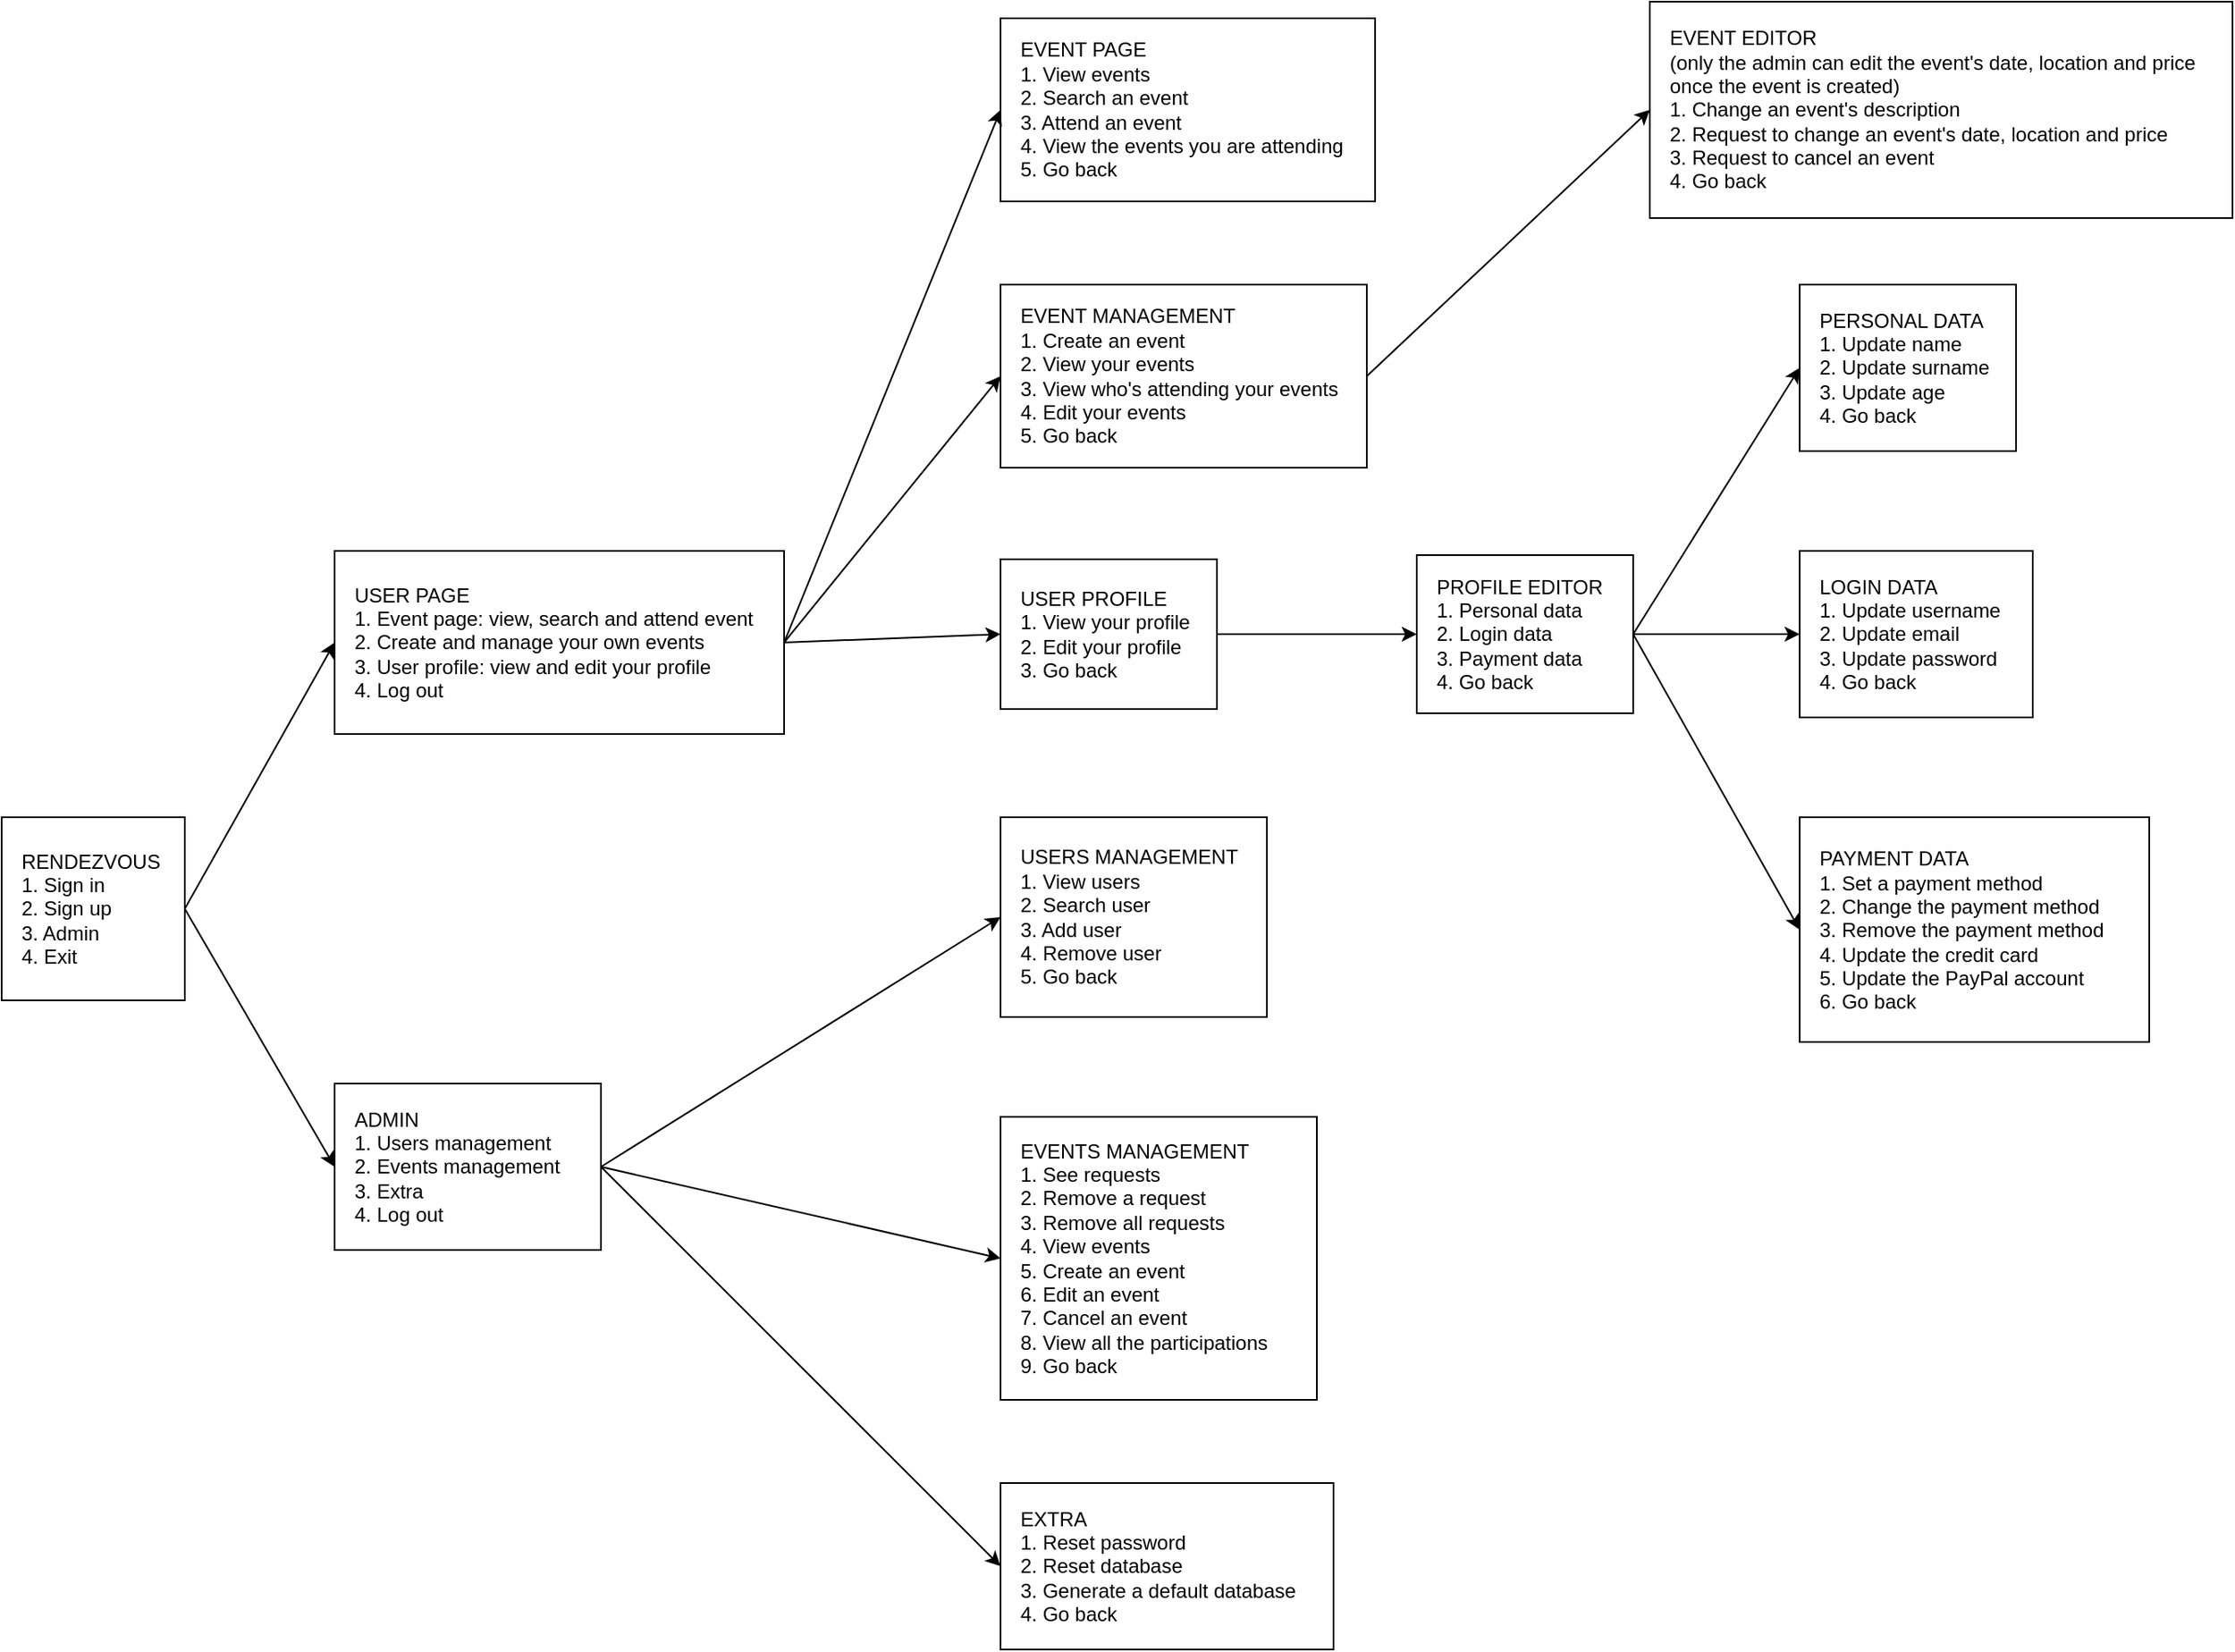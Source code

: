 <mxfile version="24.1.0" type="device" pages="2">
  <diagram name="navigation_diagram" id="g5HNl8i1ePXdnYxn00Gr">
    <mxGraphModel dx="954" dy="1896" grid="1" gridSize="10" guides="1" tooltips="1" connect="1" arrows="1" fold="1" page="1" pageScale="1" pageWidth="827" pageHeight="1169" math="0" shadow="0">
      <root>
        <mxCell id="0" />
        <mxCell id="1" parent="0" />
        <mxCell id="RgY5TkkTzBITuK21L_si-1" value="RENDEZVOUS&lt;div&gt;1. Sign in&lt;/div&gt;&lt;div&gt;2. Sign up&lt;/div&gt;&lt;div&gt;3. Admin&lt;/div&gt;&lt;div&gt;4. Exit&lt;/div&gt;" style="rounded=0;whiteSpace=wrap;html=1;align=left;labelPosition=center;verticalLabelPosition=middle;verticalAlign=middle;textDirection=ltr;horizontal=1;spacingLeft=10;" parent="1" vertex="1">
          <mxGeometry x="40" y="280" width="110" height="110" as="geometry" />
        </mxCell>
        <mxCell id="RgY5TkkTzBITuK21L_si-2" value="USER PAGE&lt;div&gt;1. Event page: view, search and attend event&lt;/div&gt;&lt;div&gt;2. Create and manage your own events&lt;/div&gt;&lt;div&gt;3. User profile: view and edit your profile&lt;/div&gt;&lt;div&gt;4. Log out&lt;/div&gt;" style="rounded=0;whiteSpace=wrap;html=1;align=left;spacingLeft=10;" parent="1" vertex="1">
          <mxGeometry x="240" y="120" width="270" height="110" as="geometry" />
        </mxCell>
        <mxCell id="RgY5TkkTzBITuK21L_si-4" value="USERS MANAGEMENT&lt;div&gt;1. View users&lt;/div&gt;&lt;div&gt;2. Search user&lt;/div&gt;&lt;div&gt;3. Add user&lt;/div&gt;&lt;div&gt;4. Remove user&lt;/div&gt;&lt;div&gt;5. Go back&lt;/div&gt;" style="rounded=0;whiteSpace=wrap;html=1;align=left;spacingLeft=10;" parent="1" vertex="1">
          <mxGeometry x="640" y="280" width="160" height="120" as="geometry" />
        </mxCell>
        <mxCell id="RgY5TkkTzBITuK21L_si-5" value="ADMIN&lt;div&gt;1. Users management&lt;/div&gt;&lt;div&gt;2. Events management&lt;/div&gt;&lt;div&gt;3. Extra&lt;/div&gt;&lt;div&gt;4. Log out&lt;/div&gt;" style="rounded=0;whiteSpace=wrap;html=1;align=left;spacingLeft=10;" parent="1" vertex="1">
          <mxGeometry x="240" y="440" width="160" height="100" as="geometry" />
        </mxCell>
        <mxCell id="RgY5TkkTzBITuK21L_si-6" value="EVENTS MANAGEMENT&lt;div&gt;1. See requests&lt;/div&gt;&lt;div&gt;2. Remove a request&lt;/div&gt;&lt;div&gt;3. Remove all requests&lt;/div&gt;&lt;div&gt;4. View events&lt;/div&gt;&lt;div&gt;5. Create an event&lt;/div&gt;&lt;div&gt;6. Edit an event&lt;/div&gt;&lt;div&gt;7. Cancel an event&lt;/div&gt;&lt;div&gt;8. View all the participations&lt;/div&gt;&lt;div&gt;9. Go back&lt;/div&gt;" style="rounded=0;whiteSpace=wrap;html=1;align=left;spacingLeft=10;" parent="1" vertex="1">
          <mxGeometry x="640" y="460" width="190" height="170" as="geometry" />
        </mxCell>
        <mxCell id="RgY5TkkTzBITuK21L_si-7" value="EXTRA&lt;div&gt;1. Reset password&lt;/div&gt;&lt;div&gt;2. Reset database&lt;/div&gt;&lt;div&gt;3. Generate a default database&lt;/div&gt;&lt;div&gt;4. Go back&lt;/div&gt;" style="rounded=0;whiteSpace=wrap;html=1;align=left;spacingLeft=10;" parent="1" vertex="1">
          <mxGeometry x="640" y="680" width="200" height="100" as="geometry" />
        </mxCell>
        <mxCell id="RgY5TkkTzBITuK21L_si-8" value="EVENT PAGE&lt;div&gt;1. View events&lt;/div&gt;&lt;div&gt;2. Search an event&lt;/div&gt;&lt;div&gt;3. Attend an event&lt;/div&gt;&lt;div&gt;4. View the events you are attending&lt;/div&gt;&lt;div&gt;5. Go back&lt;/div&gt;" style="rounded=0;whiteSpace=wrap;html=1;align=left;spacingLeft=10;" parent="1" vertex="1">
          <mxGeometry x="640" y="-200" width="225" height="110" as="geometry" />
        </mxCell>
        <mxCell id="RgY5TkkTzBITuK21L_si-9" value="EVENT MANAGEMENT&lt;div&gt;1. Create an event&lt;/div&gt;&lt;div&gt;2. View your events&lt;/div&gt;&lt;div&gt;3. View who&#39;s attending your events&lt;/div&gt;&lt;div&gt;4. Edit your events&lt;/div&gt;&lt;div&gt;5. Go back&lt;/div&gt;" style="rounded=0;whiteSpace=wrap;html=1;align=left;spacingLeft=10;" parent="1" vertex="1">
          <mxGeometry x="640" y="-40" width="220" height="110" as="geometry" />
        </mxCell>
        <mxCell id="RgY5TkkTzBITuK21L_si-10" value="USER PROFILE&lt;div&gt;1. View your profile&lt;/div&gt;&lt;div&gt;2. Edit your profile&lt;/div&gt;&lt;div&gt;3. Go back&lt;/div&gt;" style="rounded=0;whiteSpace=wrap;html=1;align=left;spacingLeft=10;" parent="1" vertex="1">
          <mxGeometry x="640" y="125" width="130" height="90" as="geometry" />
        </mxCell>
        <mxCell id="RgY5TkkTzBITuK21L_si-11" value="EVENT EDITOR&lt;div&gt;(only the admin can edit the event&#39;s date, location and price once the event is created)&lt;/div&gt;&lt;div&gt;1. Change an event&#39;s description&lt;/div&gt;&lt;div&gt;2. Request to change an event&#39;s date, location and price&lt;/div&gt;&lt;div&gt;3. Request to cancel an event&lt;/div&gt;&lt;div&gt;4. Go back&lt;/div&gt;" style="rounded=0;whiteSpace=wrap;html=1;align=left;spacingLeft=10;" parent="1" vertex="1">
          <mxGeometry x="1030" y="-210" width="350" height="130" as="geometry" />
        </mxCell>
        <mxCell id="RgY5TkkTzBITuK21L_si-12" value="PROFILE EDITOR&lt;div&gt;1. Personal data&lt;/div&gt;&lt;div&gt;2. Login data&lt;/div&gt;&lt;div&gt;3. Payment data&lt;/div&gt;&lt;div&gt;4. Go back&lt;/div&gt;" style="rounded=0;whiteSpace=wrap;html=1;align=left;spacingLeft=10;" parent="1" vertex="1">
          <mxGeometry x="890" y="122.5" width="130" height="95" as="geometry" />
        </mxCell>
        <mxCell id="RgY5TkkTzBITuK21L_si-13" value="PERSONAL DATA&lt;div&gt;1. Update name&lt;/div&gt;&lt;div&gt;2. Update surname&lt;/div&gt;&lt;div&gt;3. Update age&lt;/div&gt;&lt;div&gt;4. Go back&lt;/div&gt;" style="rounded=0;whiteSpace=wrap;html=1;align=left;spacingLeft=10;" parent="1" vertex="1">
          <mxGeometry x="1120" y="-40" width="130" height="100" as="geometry" />
        </mxCell>
        <mxCell id="RgY5TkkTzBITuK21L_si-14" value="LOGIN DATA&lt;div&gt;1. Update username&lt;/div&gt;&lt;div&gt;2. Update email&lt;/div&gt;&lt;div&gt;3. Update password&lt;/div&gt;&lt;div&gt;4. Go back&lt;/div&gt;" style="rounded=0;whiteSpace=wrap;html=1;align=left;spacingLeft=10;" parent="1" vertex="1">
          <mxGeometry x="1120" y="120" width="140" height="100" as="geometry" />
        </mxCell>
        <mxCell id="RgY5TkkTzBITuK21L_si-15" value="PAYMENT DATA&lt;div&gt;1. Set a payment method&lt;/div&gt;&lt;div&gt;2. Change the payment method&lt;/div&gt;&lt;div&gt;3. Remove the payment method&lt;/div&gt;&lt;div&gt;4. Update the credit card&lt;/div&gt;&lt;div&gt;5. Update the PayPal account&lt;/div&gt;&lt;div&gt;6. Go back&lt;/div&gt;" style="rounded=0;whiteSpace=wrap;html=1;align=left;spacingLeft=10;" parent="1" vertex="1">
          <mxGeometry x="1120" y="280" width="210" height="135" as="geometry" />
        </mxCell>
        <mxCell id="RgY5TkkTzBITuK21L_si-16" value="" style="endArrow=classic;html=1;rounded=0;exitX=1;exitY=0.5;exitDx=0;exitDy=0;entryX=0;entryY=0.5;entryDx=0;entryDy=0;" parent="1" source="RgY5TkkTzBITuK21L_si-2" target="RgY5TkkTzBITuK21L_si-8" edge="1">
          <mxGeometry width="50" height="50" relative="1" as="geometry">
            <mxPoint x="790" y="130" as="sourcePoint" />
            <mxPoint x="840" y="80" as="targetPoint" />
          </mxGeometry>
        </mxCell>
        <mxCell id="RgY5TkkTzBITuK21L_si-19" value="" style="endArrow=classic;html=1;rounded=0;exitX=1;exitY=0.5;exitDx=0;exitDy=0;entryX=0;entryY=0.5;entryDx=0;entryDy=0;" parent="1" source="RgY5TkkTzBITuK21L_si-2" target="RgY5TkkTzBITuK21L_si-10" edge="1">
          <mxGeometry width="50" height="50" relative="1" as="geometry">
            <mxPoint x="460" y="390" as="sourcePoint" />
            <mxPoint x="510" y="340" as="targetPoint" />
          </mxGeometry>
        </mxCell>
        <mxCell id="RgY5TkkTzBITuK21L_si-20" value="" style="endArrow=classic;html=1;rounded=0;exitX=1;exitY=0.5;exitDx=0;exitDy=0;entryX=0;entryY=0.5;entryDx=0;entryDy=0;" parent="1" source="RgY5TkkTzBITuK21L_si-2" target="RgY5TkkTzBITuK21L_si-9" edge="1">
          <mxGeometry width="50" height="50" relative="1" as="geometry">
            <mxPoint x="570" y="150" as="sourcePoint" />
            <mxPoint x="620" y="100" as="targetPoint" />
          </mxGeometry>
        </mxCell>
        <mxCell id="RgY5TkkTzBITuK21L_si-21" value="" style="endArrow=classic;html=1;rounded=0;exitX=1;exitY=0.5;exitDx=0;exitDy=0;entryX=0;entryY=0.5;entryDx=0;entryDy=0;" parent="1" source="RgY5TkkTzBITuK21L_si-10" target="RgY5TkkTzBITuK21L_si-12" edge="1">
          <mxGeometry width="50" height="50" relative="1" as="geometry">
            <mxPoint x="460" y="300" as="sourcePoint" />
            <mxPoint x="510" y="250" as="targetPoint" />
          </mxGeometry>
        </mxCell>
        <mxCell id="RgY5TkkTzBITuK21L_si-22" value="" style="endArrow=classic;html=1;rounded=0;exitX=1;exitY=0.5;exitDx=0;exitDy=0;entryX=0;entryY=0.5;entryDx=0;entryDy=0;" parent="1" source="RgY5TkkTzBITuK21L_si-1" target="RgY5TkkTzBITuK21L_si-2" edge="1">
          <mxGeometry width="50" height="50" relative="1" as="geometry">
            <mxPoint x="460" y="300" as="sourcePoint" />
            <mxPoint x="510" y="250" as="targetPoint" />
          </mxGeometry>
        </mxCell>
        <mxCell id="RgY5TkkTzBITuK21L_si-23" value="" style="endArrow=classic;html=1;rounded=0;exitX=1;exitY=0.5;exitDx=0;exitDy=0;entryX=0;entryY=0.5;entryDx=0;entryDy=0;" parent="1" source="RgY5TkkTzBITuK21L_si-1" target="RgY5TkkTzBITuK21L_si-5" edge="1">
          <mxGeometry width="50" height="50" relative="1" as="geometry">
            <mxPoint x="460" y="300" as="sourcePoint" />
            <mxPoint x="510" y="250" as="targetPoint" />
          </mxGeometry>
        </mxCell>
        <mxCell id="RgY5TkkTzBITuK21L_si-27" value="" style="endArrow=classic;html=1;rounded=0;exitX=1;exitY=0.5;exitDx=0;exitDy=0;entryX=0;entryY=0.5;entryDx=0;entryDy=0;" parent="1" source="RgY5TkkTzBITuK21L_si-5" target="RgY5TkkTzBITuK21L_si-4" edge="1">
          <mxGeometry width="50" height="50" relative="1" as="geometry">
            <mxPoint x="520" y="480" as="sourcePoint" />
            <mxPoint x="570" y="430" as="targetPoint" />
          </mxGeometry>
        </mxCell>
        <mxCell id="RgY5TkkTzBITuK21L_si-28" value="" style="endArrow=classic;html=1;rounded=0;exitX=1;exitY=0.5;exitDx=0;exitDy=0;entryX=0;entryY=0.5;entryDx=0;entryDy=0;" parent="1" source="RgY5TkkTzBITuK21L_si-5" target="RgY5TkkTzBITuK21L_si-6" edge="1">
          <mxGeometry width="50" height="50" relative="1" as="geometry">
            <mxPoint x="520" y="480" as="sourcePoint" />
            <mxPoint x="570" y="430" as="targetPoint" />
          </mxGeometry>
        </mxCell>
        <mxCell id="RgY5TkkTzBITuK21L_si-29" value="" style="endArrow=classic;html=1;rounded=0;exitX=1;exitY=0.5;exitDx=0;exitDy=0;entryX=0;entryY=0.5;entryDx=0;entryDy=0;" parent="1" source="RgY5TkkTzBITuK21L_si-5" target="RgY5TkkTzBITuK21L_si-7" edge="1">
          <mxGeometry width="50" height="50" relative="1" as="geometry">
            <mxPoint x="520" y="480" as="sourcePoint" />
            <mxPoint x="570" y="430" as="targetPoint" />
          </mxGeometry>
        </mxCell>
        <mxCell id="RgY5TkkTzBITuK21L_si-30" value="" style="endArrow=classic;html=1;rounded=0;exitX=1;exitY=0.5;exitDx=0;exitDy=0;entryX=0;entryY=0.5;entryDx=0;entryDy=0;" parent="1" source="RgY5TkkTzBITuK21L_si-12" target="RgY5TkkTzBITuK21L_si-14" edge="1">
          <mxGeometry width="50" height="50" relative="1" as="geometry">
            <mxPoint x="990" y="290" as="sourcePoint" />
            <mxPoint x="1040" y="240" as="targetPoint" />
          </mxGeometry>
        </mxCell>
        <mxCell id="RgY5TkkTzBITuK21L_si-31" value="" style="endArrow=classic;html=1;rounded=0;exitX=1;exitY=0.5;exitDx=0;exitDy=0;entryX=0;entryY=0.5;entryDx=0;entryDy=0;" parent="1" source="RgY5TkkTzBITuK21L_si-12" target="RgY5TkkTzBITuK21L_si-13" edge="1">
          <mxGeometry width="50" height="50" relative="1" as="geometry">
            <mxPoint x="990" y="290" as="sourcePoint" />
            <mxPoint x="1040" y="240" as="targetPoint" />
          </mxGeometry>
        </mxCell>
        <mxCell id="RgY5TkkTzBITuK21L_si-32" value="" style="endArrow=classic;html=1;rounded=0;exitX=1;exitY=0.5;exitDx=0;exitDy=0;entryX=0;entryY=0.5;entryDx=0;entryDy=0;" parent="1" source="RgY5TkkTzBITuK21L_si-12" target="RgY5TkkTzBITuK21L_si-15" edge="1">
          <mxGeometry width="50" height="50" relative="1" as="geometry">
            <mxPoint x="990" y="290" as="sourcePoint" />
            <mxPoint x="1040" y="240" as="targetPoint" />
          </mxGeometry>
        </mxCell>
        <mxCell id="RgY5TkkTzBITuK21L_si-33" value="" style="endArrow=classic;html=1;rounded=0;exitX=1;exitY=0.5;exitDx=0;exitDy=0;entryX=0;entryY=0.5;entryDx=0;entryDy=0;" parent="1" source="RgY5TkkTzBITuK21L_si-9" target="RgY5TkkTzBITuK21L_si-11" edge="1">
          <mxGeometry width="50" height="50" relative="1" as="geometry">
            <mxPoint x="990" y="-70" as="sourcePoint" />
            <mxPoint x="1040" y="-120" as="targetPoint" />
          </mxGeometry>
        </mxCell>
      </root>
    </mxGraphModel>
  </diagram>
  <diagram id="idXRP72dXNUJhHLEyqWN" name="er_diagram">
    <mxGraphModel dx="1193" dy="909" grid="1" gridSize="10" guides="1" tooltips="1" connect="1" arrows="1" fold="1" page="1" pageScale="1" pageWidth="827" pageHeight="1169" math="0" shadow="0">
      <root>
        <mxCell id="0" />
        <mxCell id="1" parent="0" />
        <mxCell id="ofxPnBVIqwKfScwh-fhe-1" value="USER" style="rounded=0;whiteSpace=wrap;html=1;" vertex="1" parent="1">
          <mxGeometry x="360" y="360" width="80" height="40" as="geometry" />
        </mxCell>
        <mxCell id="ofxPnBVIqwKfScwh-fhe-2" value="R1" style="rhombus;whiteSpace=wrap;html=1;" vertex="1" parent="1">
          <mxGeometry x="360" y="260" width="80" height="40" as="geometry" />
        </mxCell>
        <mxCell id="ofxPnBVIqwKfScwh-fhe-3" value="R2" style="rhombus;whiteSpace=wrap;html=1;" vertex="1" parent="1">
          <mxGeometry x="360" y="460" width="80" height="45" as="geometry" />
        </mxCell>
        <mxCell id="ofxPnBVIqwKfScwh-fhe-4" value="REQUEST" style="rounded=0;whiteSpace=wrap;html=1;" vertex="1" parent="1">
          <mxGeometry x="360" y="160" width="80" height="40" as="geometry" />
        </mxCell>
        <mxCell id="ofxPnBVIqwKfScwh-fhe-5" value="Participation" style="rhombus;whiteSpace=wrap;html=1;" vertex="1" parent="1">
          <mxGeometry x="520" y="360" width="120" height="40" as="geometry" />
        </mxCell>
        <mxCell id="ofxPnBVIqwKfScwh-fhe-6" value="" style="endArrow=none;html=1;rounded=0;entryX=0.5;entryY=1;entryDx=0;entryDy=0;exitX=0.5;exitY=0;exitDx=0;exitDy=0;" edge="1" parent="1" source="ofxPnBVIqwKfScwh-fhe-1" target="ofxPnBVIqwKfScwh-fhe-2">
          <mxGeometry width="50" height="50" relative="1" as="geometry">
            <mxPoint x="390" y="400" as="sourcePoint" />
            <mxPoint x="440" y="350" as="targetPoint" />
          </mxGeometry>
        </mxCell>
        <mxCell id="ofxPnBVIqwKfScwh-fhe-7" value="" style="endArrow=none;html=1;rounded=0;entryX=0.5;entryY=1;entryDx=0;entryDy=0;exitX=0.5;exitY=0;exitDx=0;exitDy=0;" edge="1" parent="1" source="ofxPnBVIqwKfScwh-fhe-2" target="ofxPnBVIqwKfScwh-fhe-4">
          <mxGeometry width="50" height="50" relative="1" as="geometry">
            <mxPoint x="390" y="400" as="sourcePoint" />
            <mxPoint x="440" y="350" as="targetPoint" />
          </mxGeometry>
        </mxCell>
        <mxCell id="ofxPnBVIqwKfScwh-fhe-8" value="" style="endArrow=none;html=1;rounded=0;entryX=0;entryY=0.5;entryDx=0;entryDy=0;exitX=1;exitY=0.5;exitDx=0;exitDy=0;" edge="1" parent="1" source="ofxPnBVIqwKfScwh-fhe-1" target="ofxPnBVIqwKfScwh-fhe-5">
          <mxGeometry width="50" height="50" relative="1" as="geometry">
            <mxPoint x="390" y="400" as="sourcePoint" />
            <mxPoint x="440" y="350" as="targetPoint" />
          </mxGeometry>
        </mxCell>
        <mxCell id="ofxPnBVIqwKfScwh-fhe-9" value="EVENT" style="rounded=0;whiteSpace=wrap;html=1;" vertex="1" parent="1">
          <mxGeometry x="720" y="360" width="80" height="40" as="geometry" />
        </mxCell>
        <mxCell id="ofxPnBVIqwKfScwh-fhe-10" value="" style="endArrow=none;html=1;rounded=0;entryX=0;entryY=0.5;entryDx=0;entryDy=0;exitX=1;exitY=0.5;exitDx=0;exitDy=0;" edge="1" parent="1" source="ofxPnBVIqwKfScwh-fhe-5" target="ofxPnBVIqwKfScwh-fhe-9">
          <mxGeometry width="50" height="50" relative="1" as="geometry">
            <mxPoint x="560" y="400" as="sourcePoint" />
            <mxPoint x="610" y="350" as="targetPoint" />
          </mxGeometry>
        </mxCell>
        <mxCell id="ofxPnBVIqwKfScwh-fhe-11" value="PAYMENT STRATEGY" style="rounded=0;whiteSpace=wrap;html=1;" vertex="1" parent="1">
          <mxGeometry x="320" y="560" width="160" height="40" as="geometry" />
        </mxCell>
        <mxCell id="ofxPnBVIqwKfScwh-fhe-12" value="" style="endArrow=none;html=1;rounded=0;entryX=0.5;entryY=1;entryDx=0;entryDy=0;exitX=0.5;exitY=0;exitDx=0;exitDy=0;" edge="1" parent="1" source="ofxPnBVIqwKfScwh-fhe-3" target="ofxPnBVIqwKfScwh-fhe-1">
          <mxGeometry width="50" height="50" relative="1" as="geometry">
            <mxPoint x="560" y="490" as="sourcePoint" />
            <mxPoint x="610" y="440" as="targetPoint" />
          </mxGeometry>
        </mxCell>
        <mxCell id="ofxPnBVIqwKfScwh-fhe-13" value="" style="endArrow=none;html=1;rounded=0;exitX=0.5;exitY=0;exitDx=0;exitDy=0;entryX=0.5;entryY=1;entryDx=0;entryDy=0;" edge="1" parent="1" source="ofxPnBVIqwKfScwh-fhe-11" target="ofxPnBVIqwKfScwh-fhe-3">
          <mxGeometry width="50" height="50" relative="1" as="geometry">
            <mxPoint x="560" y="490" as="sourcePoint" />
            <mxPoint x="610" y="440" as="targetPoint" />
          </mxGeometry>
        </mxCell>
        <mxCell id="ofxPnBVIqwKfScwh-fhe-14" value="CREDIT CARD" style="rounded=0;whiteSpace=wrap;html=1;" vertex="1" parent="1">
          <mxGeometry x="180" y="660" width="120" height="40" as="geometry" />
        </mxCell>
        <mxCell id="ofxPnBVIqwKfScwh-fhe-15" value="PAYPAL" style="rounded=0;whiteSpace=wrap;html=1;" vertex="1" parent="1">
          <mxGeometry x="505" y="660" width="80" height="40" as="geometry" />
        </mxCell>
        <mxCell id="ofxPnBVIqwKfScwh-fhe-18" value="" style="endArrow=classic;html=1;rounded=0;exitX=0.75;exitY=0;exitDx=0;exitDy=0;entryX=0.25;entryY=1;entryDx=0;entryDy=0;" edge="1" parent="1" source="ofxPnBVIqwKfScwh-fhe-14" target="ofxPnBVIqwKfScwh-fhe-11">
          <mxGeometry width="50" height="50" relative="1" as="geometry">
            <mxPoint x="560" y="510" as="sourcePoint" />
            <mxPoint x="610" y="460" as="targetPoint" />
            <Array as="points">
              <mxPoint x="270" y="630" />
              <mxPoint x="360" y="630" />
            </Array>
          </mxGeometry>
        </mxCell>
        <mxCell id="ofxPnBVIqwKfScwh-fhe-19" value="" style="endArrow=classic;html=1;rounded=0;exitX=0.313;exitY=-0.012;exitDx=0;exitDy=0;entryX=0.75;entryY=1;entryDx=0;entryDy=0;exitPerimeter=0;" edge="1" parent="1" source="ofxPnBVIqwKfScwh-fhe-15" target="ofxPnBVIqwKfScwh-fhe-11">
          <mxGeometry width="50" height="50" relative="1" as="geometry">
            <mxPoint x="560" y="510" as="sourcePoint" />
            <mxPoint x="610" y="460" as="targetPoint" />
            <Array as="points">
              <mxPoint x="530" y="630" />
              <mxPoint x="440" y="630" />
            </Array>
          </mxGeometry>
        </mxCell>
        <mxCell id="ofxPnBVIqwKfScwh-fhe-20" value="(1,1)" style="text;html=1;align=center;verticalAlign=middle;whiteSpace=wrap;rounded=0;" vertex="1" parent="1">
          <mxGeometry x="400" y="510" width="60" height="30" as="geometry" />
        </mxCell>
        <mxCell id="ofxPnBVIqwKfScwh-fhe-21" value="(0,1)" style="text;html=1;align=center;verticalAlign=middle;whiteSpace=wrap;rounded=0;" vertex="1" parent="1">
          <mxGeometry x="400" y="420" width="60" height="30" as="geometry" />
        </mxCell>
        <mxCell id="ofxPnBVIqwKfScwh-fhe-22" value="(0,N)" style="text;html=1;align=center;verticalAlign=middle;whiteSpace=wrap;rounded=0;" vertex="1" parent="1">
          <mxGeometry x="400" y="310" width="60" height="30" as="geometry" />
        </mxCell>
        <mxCell id="ofxPnBVIqwKfScwh-fhe-23" value="(X,N)" style="text;html=1;align=center;verticalAlign=middle;whiteSpace=wrap;rounded=0;" vertex="1" parent="1">
          <mxGeometry x="400" y="220" width="60" height="30" as="geometry" />
        </mxCell>
        <mxCell id="ofxPnBVIqwKfScwh-fhe-24" value="(X,N)" style="text;html=1;align=center;verticalAlign=middle;whiteSpace=wrap;rounded=0;" vertex="1" parent="1">
          <mxGeometry x="460" y="380" width="60" height="30" as="geometry" />
        </mxCell>
        <mxCell id="ofxPnBVIqwKfScwh-fhe-25" value="(X,N)" style="text;html=1;align=center;verticalAlign=middle;whiteSpace=wrap;rounded=0;" vertex="1" parent="1">
          <mxGeometry x="650" y="380" width="60" height="30" as="geometry" />
        </mxCell>
        <mxCell id="ofxPnBVIqwKfScwh-fhe-26" value="" style="endArrow=none;html=1;rounded=0;exitX=0.5;exitY=0;exitDx=0;exitDy=0;" edge="1" parent="1" source="ofxPnBVIqwKfScwh-fhe-27">
          <mxGeometry width="50" height="50" relative="1" as="geometry">
            <mxPoint x="560" y="510" as="sourcePoint" />
            <mxPoint x="580" y="340" as="targetPoint" />
          </mxGeometry>
        </mxCell>
        <mxCell id="ofxPnBVIqwKfScwh-fhe-28" value="" style="endArrow=none;html=1;rounded=0;exitX=0.5;exitY=0;exitDx=0;exitDy=0;" edge="1" parent="1" source="ofxPnBVIqwKfScwh-fhe-5" target="ofxPnBVIqwKfScwh-fhe-27">
          <mxGeometry width="50" height="50" relative="1" as="geometry">
            <mxPoint x="580" y="360" as="sourcePoint" />
            <mxPoint x="580" y="340" as="targetPoint" />
          </mxGeometry>
        </mxCell>
        <mxCell id="ofxPnBVIqwKfScwh-fhe-27" value="" style="ellipse;whiteSpace=wrap;html=1;aspect=fixed;" vertex="1" parent="1">
          <mxGeometry x="575" y="330" width="10" height="10" as="geometry" />
        </mxCell>
        <mxCell id="ofxPnBVIqwKfScwh-fhe-31" value="" style="endArrow=none;html=1;rounded=0;exitX=0.5;exitY=0;exitDx=0;exitDy=0;entryX=0.5;entryY=1;entryDx=0;entryDy=0;" edge="1" parent="1" target="ofxPnBVIqwKfScwh-fhe-42">
          <mxGeometry width="50" height="50" relative="1" as="geometry">
            <mxPoint x="734.82" y="360" as="sourcePoint" />
            <mxPoint x="734.82" y="340" as="targetPoint" />
          </mxGeometry>
        </mxCell>
        <mxCell id="ofxPnBVIqwKfScwh-fhe-32" value="" style="endArrow=none;html=1;rounded=0;exitX=0.5;exitY=0;exitDx=0;exitDy=0;" edge="1" parent="1">
          <mxGeometry width="50" height="50" relative="1" as="geometry">
            <mxPoint x="784.82" y="360" as="sourcePoint" />
            <mxPoint x="785" y="350" as="targetPoint" />
          </mxGeometry>
        </mxCell>
        <mxCell id="ofxPnBVIqwKfScwh-fhe-33" value="" style="endArrow=none;html=1;rounded=0;exitX=0.5;exitY=0;exitDx=0;exitDy=0;" edge="1" parent="1" source="ofxPnBVIqwKfScwh-fhe-40">
          <mxGeometry width="50" height="50" relative="1" as="geometry">
            <mxPoint x="735" y="420" as="sourcePoint" />
            <mxPoint x="734.82" y="400" as="targetPoint" />
          </mxGeometry>
        </mxCell>
        <mxCell id="ofxPnBVIqwKfScwh-fhe-34" value="" style="endArrow=none;html=1;rounded=0;exitX=0.5;exitY=0;exitDx=0;exitDy=0;entryX=0.5;entryY=1;entryDx=0;entryDy=0;" edge="1" parent="1" target="ofxPnBVIqwKfScwh-fhe-46">
          <mxGeometry width="50" height="50" relative="1" as="geometry">
            <mxPoint x="759.52" y="360" as="sourcePoint" />
            <mxPoint x="759.52" y="340" as="targetPoint" />
          </mxGeometry>
        </mxCell>
        <mxCell id="ofxPnBVIqwKfScwh-fhe-35" value="" style="endArrow=none;html=1;rounded=0;" edge="1" parent="1">
          <mxGeometry width="50" height="50" relative="1" as="geometry">
            <mxPoint x="785" y="410" as="sourcePoint" />
            <mxPoint x="784.82" y="400" as="targetPoint" />
          </mxGeometry>
        </mxCell>
        <mxCell id="ofxPnBVIqwKfScwh-fhe-36" value="" style="endArrow=none;html=1;rounded=0;exitX=0.5;exitY=0;exitDx=0;exitDy=0;" edge="1" parent="1" source="ofxPnBVIqwKfScwh-fhe-44">
          <mxGeometry width="50" height="50" relative="1" as="geometry">
            <mxPoint x="760" y="420" as="sourcePoint" />
            <mxPoint x="759.52" y="400" as="targetPoint" />
          </mxGeometry>
        </mxCell>
        <mxCell id="ofxPnBVIqwKfScwh-fhe-37" value="" style="endArrow=none;html=1;rounded=0;entryX=1.003;entryY=0.127;entryDx=0;entryDy=0;exitX=0;exitY=0.5;exitDx=0;exitDy=0;entryPerimeter=0;" edge="1" parent="1" source="ofxPnBVIqwKfScwh-fhe-45" target="ofxPnBVIqwKfScwh-fhe-9">
          <mxGeometry width="50" height="50" relative="1" as="geometry">
            <mxPoint x="820" y="370" as="sourcePoint" />
            <mxPoint x="730" y="400" as="targetPoint" />
            <Array as="points" />
          </mxGeometry>
        </mxCell>
        <mxCell id="ofxPnBVIqwKfScwh-fhe-38" value="" style="endArrow=none;html=1;rounded=0;entryX=1;entryY=0.25;entryDx=0;entryDy=0;exitX=0;exitY=0.5;exitDx=0;exitDy=0;" edge="1" parent="1" source="ofxPnBVIqwKfScwh-fhe-43">
          <mxGeometry width="50" height="50" relative="1" as="geometry">
            <mxPoint x="820" y="394.82" as="sourcePoint" />
            <mxPoint x="800" y="394.82" as="targetPoint" />
          </mxGeometry>
        </mxCell>
        <mxCell id="ofxPnBVIqwKfScwh-fhe-39" value="" style="ellipse;whiteSpace=wrap;html=1;aspect=fixed;" vertex="1" parent="1">
          <mxGeometry x="780" y="410" width="10" height="10" as="geometry" />
        </mxCell>
        <mxCell id="ofxPnBVIqwKfScwh-fhe-40" value="" style="ellipse;whiteSpace=wrap;html=1;aspect=fixed;" vertex="1" parent="1">
          <mxGeometry x="730" y="450" width="10" height="10" as="geometry" />
        </mxCell>
        <mxCell id="ofxPnBVIqwKfScwh-fhe-41" value="" style="ellipse;whiteSpace=wrap;html=1;aspect=fixed;" vertex="1" parent="1">
          <mxGeometry x="780" y="340" width="10" height="10" as="geometry" />
        </mxCell>
        <mxCell id="ofxPnBVIqwKfScwh-fhe-42" value="" style="ellipse;whiteSpace=wrap;html=1;aspect=fixed;fillColor=#000000;strokeColor=#36393d;" vertex="1" parent="1">
          <mxGeometry x="730" y="300" width="10" height="10" as="geometry" />
        </mxCell>
        <mxCell id="ofxPnBVIqwKfScwh-fhe-43" value="" style="ellipse;whiteSpace=wrap;html=1;aspect=fixed;" vertex="1" parent="1">
          <mxGeometry x="827" y="390" width="10" height="10" as="geometry" />
        </mxCell>
        <mxCell id="ofxPnBVIqwKfScwh-fhe-44" value="" style="ellipse;whiteSpace=wrap;html=1;aspect=fixed;" vertex="1" parent="1">
          <mxGeometry x="755" y="430" width="10" height="10" as="geometry" />
        </mxCell>
        <mxCell id="ofxPnBVIqwKfScwh-fhe-45" value="" style="ellipse;whiteSpace=wrap;html=1;aspect=fixed;" vertex="1" parent="1">
          <mxGeometry x="827" y="360" width="10" height="10" as="geometry" />
        </mxCell>
        <mxCell id="ofxPnBVIqwKfScwh-fhe-46" value="" style="ellipse;whiteSpace=wrap;html=1;aspect=fixed;" vertex="1" parent="1">
          <mxGeometry x="755" y="320" width="10" height="10" as="geometry" />
        </mxCell>
        <mxCell id="ofxPnBVIqwKfScwh-fhe-51" value="code" style="text;html=1;align=center;verticalAlign=middle;whiteSpace=wrap;rounded=0;" vertex="1" parent="1">
          <mxGeometry x="730" y="290" width="60" height="30" as="geometry" />
        </mxCell>
        <mxCell id="ofxPnBVIqwKfScwh-fhe-52" value="name" style="text;html=1;align=center;verticalAlign=middle;whiteSpace=wrap;rounded=0;" vertex="1" parent="1">
          <mxGeometry x="755" y="310" width="60" height="30" as="geometry" />
        </mxCell>
        <mxCell id="ofxPnBVIqwKfScwh-fhe-53" value="description" style="text;html=1;align=center;verticalAlign=middle;whiteSpace=wrap;rounded=0;" vertex="1" parent="1">
          <mxGeometry x="790" y="330" width="70" height="30" as="geometry" />
        </mxCell>
        <mxCell id="ofxPnBVIqwKfScwh-fhe-54" value="location" style="text;html=1;align=center;verticalAlign=middle;whiteSpace=wrap;rounded=0;" vertex="1" parent="1">
          <mxGeometry x="837" y="350" width="60" height="30" as="geometry" />
        </mxCell>
        <mxCell id="ofxPnBVIqwKfScwh-fhe-55" value="date" style="text;html=1;align=center;verticalAlign=middle;whiteSpace=wrap;rounded=0;" vertex="1" parent="1">
          <mxGeometry x="827" y="380" width="60" height="30" as="geometry" />
        </mxCell>
        <mxCell id="ofxPnBVIqwKfScwh-fhe-56" value="time" style="text;html=1;align=center;verticalAlign=middle;whiteSpace=wrap;rounded=0;" vertex="1" parent="1">
          <mxGeometry x="780" y="400" width="60" height="30" as="geometry" />
        </mxCell>
        <mxCell id="ofxPnBVIqwKfScwh-fhe-57" value="fee" style="text;html=1;align=center;verticalAlign=middle;whiteSpace=wrap;rounded=0;" vertex="1" parent="1">
          <mxGeometry x="750" y="420" width="65" height="30" as="geometry" />
        </mxCell>
        <mxCell id="ofxPnBVIqwKfScwh-fhe-58" value="refundable" style="text;html=1;align=center;verticalAlign=middle;whiteSpace=wrap;rounded=0;" vertex="1" parent="1">
          <mxGeometry x="740" y="440" width="70" height="30" as="geometry" />
        </mxCell>
        <mxCell id="ofxPnBVIqwKfScwh-fhe-60" value="paymentMethod" style="text;html=1;align=center;verticalAlign=middle;whiteSpace=wrap;rounded=0;" vertex="1" parent="1">
          <mxGeometry x="550" y="300" width="60" height="30" as="geometry" />
        </mxCell>
        <mxCell id="ofxPnBVIqwKfScwh-fhe-61" value="" style="ellipse;whiteSpace=wrap;html=1;aspect=fixed;" vertex="1" parent="1">
          <mxGeometry x="421" y="140" width="10" height="10" as="geometry" />
        </mxCell>
        <mxCell id="ofxPnBVIqwKfScwh-fhe-62" value="" style="ellipse;whiteSpace=wrap;html=1;aspect=fixed;fillColor=#000000;strokeColor=#36393d;" vertex="1" parent="1">
          <mxGeometry x="371" y="100" width="10" height="10" as="geometry" />
        </mxCell>
        <mxCell id="ofxPnBVIqwKfScwh-fhe-63" value="" style="ellipse;whiteSpace=wrap;html=1;aspect=fixed;" vertex="1" parent="1">
          <mxGeometry x="395" y="120" width="10" height="10" as="geometry" />
        </mxCell>
        <mxCell id="ofxPnBVIqwKfScwh-fhe-64" value="code" style="text;html=1;align=center;verticalAlign=middle;whiteSpace=wrap;rounded=0;" vertex="1" parent="1">
          <mxGeometry x="371" y="90" width="60" height="30" as="geometry" />
        </mxCell>
        <mxCell id="ofxPnBVIqwKfScwh-fhe-65" value="user_id" style="text;html=1;align=center;verticalAlign=middle;whiteSpace=wrap;rounded=0;" vertex="1" parent="1">
          <mxGeometry x="400" y="110" width="60" height="30" as="geometry" />
        </mxCell>
        <mxCell id="ofxPnBVIqwKfScwh-fhe-66" value="" style="endArrow=none;html=1;rounded=0;entryX=0.079;entryY=0.667;entryDx=0;entryDy=0;entryPerimeter=0;" edge="1" parent="1" target="ofxPnBVIqwKfScwh-fhe-64">
          <mxGeometry width="50" height="50" relative="1" as="geometry">
            <mxPoint x="375.71" y="160" as="sourcePoint" />
            <mxPoint x="375.71" y="120" as="targetPoint" />
          </mxGeometry>
        </mxCell>
        <mxCell id="ofxPnBVIqwKfScwh-fhe-67" value="" style="endArrow=none;html=1;rounded=0;entryX=0.079;entryY=0.667;entryDx=0;entryDy=0;entryPerimeter=0;" edge="1" parent="1">
          <mxGeometry width="50" height="50" relative="1" as="geometry">
            <mxPoint x="400" y="160" as="sourcePoint" />
            <mxPoint x="399.7" y="130" as="targetPoint" />
          </mxGeometry>
        </mxCell>
        <mxCell id="ofxPnBVIqwKfScwh-fhe-68" value="" style="endArrow=none;html=1;rounded=0;entryX=0.079;entryY=0.667;entryDx=0;entryDy=0;entryPerimeter=0;exitX=0.826;exitY=-0.009;exitDx=0;exitDy=0;exitPerimeter=0;" edge="1" parent="1" source="ofxPnBVIqwKfScwh-fhe-4">
          <mxGeometry width="50" height="50" relative="1" as="geometry">
            <mxPoint x="425.71" y="200" as="sourcePoint" />
            <mxPoint x="426" y="150" as="targetPoint" />
          </mxGeometry>
        </mxCell>
        <mxCell id="ofxPnBVIqwKfScwh-fhe-69" value="description" style="text;html=1;align=center;verticalAlign=middle;whiteSpace=wrap;rounded=0;" vertex="1" parent="1">
          <mxGeometry x="430" y="130" width="70" height="30" as="geometry" />
        </mxCell>
        <mxCell id="ofxPnBVIqwKfScwh-fhe-71" value="" style="endArrow=none;html=1;rounded=0;entryX=0.079;entryY=0.667;entryDx=0;entryDy=0;entryPerimeter=0;" edge="1" parent="1">
          <mxGeometry width="50" height="50" relative="1" as="geometry">
            <mxPoint x="544.81" y="730" as="sourcePoint" />
            <mxPoint x="545.1" y="700" as="targetPoint" />
          </mxGeometry>
        </mxCell>
        <mxCell id="ofxPnBVIqwKfScwh-fhe-72" value="" style="endArrow=none;html=1;rounded=0;entryX=0.079;entryY=0.667;entryDx=0;entryDy=0;entryPerimeter=0;" edge="1" parent="1">
          <mxGeometry width="50" height="50" relative="1" as="geometry">
            <mxPoint x="575.07" y="710" as="sourcePoint" />
            <mxPoint x="575.0" y="700" as="targetPoint" />
          </mxGeometry>
        </mxCell>
        <mxCell id="ofxPnBVIqwKfScwh-fhe-73" value="" style="ellipse;whiteSpace=wrap;html=1;aspect=fixed;movable=1;resizable=1;rotatable=1;deletable=1;editable=1;locked=0;connectable=1;" vertex="1" parent="1">
          <mxGeometry x="570" y="710" width="10" height="10" as="geometry" />
        </mxCell>
        <mxCell id="ofxPnBVIqwKfScwh-fhe-74" value="" style="ellipse;whiteSpace=wrap;html=1;aspect=fixed;fillColor=#000000;strokeColor=#36393d;" vertex="1" parent="1">
          <mxGeometry x="190" y="770" width="10" height="10" as="geometry" />
        </mxCell>
        <mxCell id="ofxPnBVIqwKfScwh-fhe-76" value="" style="ellipse;whiteSpace=wrap;html=1;aspect=fixed;fillColor=#000000;strokeColor=#36393d;" vertex="1" parent="1">
          <mxGeometry x="280" y="315" width="10" height="10" as="geometry" />
        </mxCell>
        <mxCell id="ofxPnBVIqwKfScwh-fhe-75" value="" style="ellipse;whiteSpace=wrap;html=1;aspect=fixed;fillColor=#000000;strokeColor=#36393d;" vertex="1" parent="1">
          <mxGeometry x="510" y="750" width="10" height="10" as="geometry" />
        </mxCell>
        <mxCell id="ofxPnBVIqwKfScwh-fhe-79" value="" style="ellipse;whiteSpace=wrap;html=1;aspect=fixed;" vertex="1" parent="1">
          <mxGeometry x="280" y="335" width="10" height="10" as="geometry" />
        </mxCell>
        <mxCell id="ofxPnBVIqwKfScwh-fhe-86" value="" style="ellipse;whiteSpace=wrap;html=1;aspect=fixed;" vertex="1" parent="1">
          <mxGeometry x="280" y="710" width="10" height="10" as="geometry" />
        </mxCell>
        <mxCell id="ofxPnBVIqwKfScwh-fhe-87" value="" style="ellipse;whiteSpace=wrap;html=1;aspect=fixed;" vertex="1" parent="1">
          <mxGeometry x="220" y="750" width="10" height="10" as="geometry" />
        </mxCell>
        <mxCell id="ofxPnBVIqwKfScwh-fhe-88" value="" style="ellipse;whiteSpace=wrap;html=1;aspect=fixed;" vertex="1" parent="1">
          <mxGeometry x="250" y="730" width="10" height="10" as="geometry" />
        </mxCell>
        <mxCell id="ofxPnBVIqwKfScwh-fhe-89" value="" style="ellipse;whiteSpace=wrap;html=1;aspect=fixed;" vertex="1" parent="1">
          <mxGeometry x="540" y="730" width="10" height="10" as="geometry" />
        </mxCell>
        <mxCell id="ofxPnBVIqwKfScwh-fhe-92" value="" style="endArrow=none;html=1;rounded=0;entryX=0.079;entryY=0.667;entryDx=0;entryDy=0;entryPerimeter=0;" edge="1" parent="1">
          <mxGeometry width="50" height="50" relative="1" as="geometry">
            <mxPoint x="284.79" y="710" as="sourcePoint" />
            <mxPoint x="284.85" y="700" as="targetPoint" />
          </mxGeometry>
        </mxCell>
        <mxCell id="ofxPnBVIqwKfScwh-fhe-93" value="" style="endArrow=none;html=1;rounded=0;entryX=0.079;entryY=0.667;entryDx=0;entryDy=0;entryPerimeter=0;" edge="1" parent="1">
          <mxGeometry width="50" height="50" relative="1" as="geometry">
            <mxPoint x="254.79" y="730" as="sourcePoint" />
            <mxPoint x="255.08" y="700" as="targetPoint" />
          </mxGeometry>
        </mxCell>
        <mxCell id="ofxPnBVIqwKfScwh-fhe-94" value="" style="endArrow=none;html=1;rounded=0;entryX=0.079;entryY=0.667;entryDx=0;entryDy=0;entryPerimeter=0;exitX=0.5;exitY=0;exitDx=0;exitDy=0;" edge="1" parent="1">
          <mxGeometry width="50" height="50" relative="1" as="geometry">
            <mxPoint x="224.79" y="750" as="sourcePoint" />
            <mxPoint x="224.85" y="700" as="targetPoint" />
          </mxGeometry>
        </mxCell>
        <mxCell id="ofxPnBVIqwKfScwh-fhe-97" value="cardNumber" style="text;html=1;align=center;verticalAlign=middle;whiteSpace=wrap;rounded=0;" vertex="1" parent="1">
          <mxGeometry x="210" y="760" width="60" height="30" as="geometry" />
        </mxCell>
        <mxCell id="ofxPnBVIqwKfScwh-fhe-98" value="cardType" style="text;html=1;align=center;verticalAlign=middle;whiteSpace=wrap;rounded=0;" vertex="1" parent="1">
          <mxGeometry x="230" y="740" width="60" height="30" as="geometry" />
        </mxCell>
        <mxCell id="ofxPnBVIqwKfScwh-fhe-99" value="cardExpirationDate" style="text;html=1;align=center;verticalAlign=middle;whiteSpace=wrap;rounded=0;" vertex="1" parent="1">
          <mxGeometry x="285" y="720" width="60" height="30" as="geometry" />
        </mxCell>
        <mxCell id="ofxPnBVIqwKfScwh-fhe-100" value="" style="endArrow=none;html=1;rounded=0;entryX=0.079;entryY=0.667;entryDx=0;entryDy=0;entryPerimeter=0;exitX=0.5;exitY=0;exitDx=0;exitDy=0;" edge="1" parent="1">
          <mxGeometry width="50" height="50" relative="1" as="geometry">
            <mxPoint x="194.79" y="770" as="sourcePoint" />
            <mxPoint x="194.85" y="700" as="targetPoint" />
          </mxGeometry>
        </mxCell>
        <mxCell id="ofxPnBVIqwKfScwh-fhe-101" value="cardSecurityCode" style="text;html=1;align=center;verticalAlign=middle;whiteSpace=wrap;rounded=0;" vertex="1" parent="1">
          <mxGeometry x="311" y="700" width="60" height="30" as="geometry" />
        </mxCell>
        <mxCell id="ofxPnBVIqwKfScwh-fhe-102" value="" style="endArrow=none;html=1;rounded=0;entryX=0.079;entryY=0.667;entryDx=0;entryDy=0;entryPerimeter=0;exitX=0.5;exitY=0;exitDx=0;exitDy=0;" edge="1" parent="1">
          <mxGeometry width="50" height="50" relative="1" as="geometry">
            <mxPoint x="514.81" y="750" as="sourcePoint" />
            <mxPoint x="515.02" y="700" as="targetPoint" />
          </mxGeometry>
        </mxCell>
        <mxCell id="ofxPnBVIqwKfScwh-fhe-103" value="uniqueCode" style="text;html=1;align=center;verticalAlign=middle;whiteSpace=wrap;rounded=0;" vertex="1" parent="1">
          <mxGeometry x="525" y="740" width="60" height="30" as="geometry" />
        </mxCell>
        <mxCell id="ofxPnBVIqwKfScwh-fhe-104" value="accountEmail" style="text;html=1;align=center;verticalAlign=middle;whiteSpace=wrap;rounded=0;" vertex="1" parent="1">
          <mxGeometry x="560" y="720" width="60" height="30" as="geometry" />
        </mxCell>
        <mxCell id="ofxPnBVIqwKfScwh-fhe-105" value="accountPassword" style="text;html=1;align=center;verticalAlign=middle;whiteSpace=wrap;rounded=0;" vertex="1" parent="1">
          <mxGeometry x="600" y="700" width="60" height="30" as="geometry" />
        </mxCell>
        <mxCell id="ofxPnBVIqwKfScwh-fhe-106" value="" style="endArrow=none;html=1;rounded=0;" edge="1" parent="1">
          <mxGeometry width="50" height="50" relative="1" as="geometry">
            <mxPoint x="320" y="440" as="sourcePoint" />
            <mxPoint x="320" y="320" as="targetPoint" />
          </mxGeometry>
        </mxCell>
        <mxCell id="ofxPnBVIqwKfScwh-fhe-107" value="" style="ellipse;whiteSpace=wrap;html=1;aspect=fixed;" vertex="1" parent="1">
          <mxGeometry x="280" y="355" width="10" height="10" as="geometry" />
        </mxCell>
        <mxCell id="ofxPnBVIqwKfScwh-fhe-108" value="" style="ellipse;whiteSpace=wrap;html=1;aspect=fixed;" vertex="1" parent="1">
          <mxGeometry x="280" y="375" width="10" height="10" as="geometry" />
        </mxCell>
        <mxCell id="ofxPnBVIqwKfScwh-fhe-109" value="" style="ellipse;whiteSpace=wrap;html=1;aspect=fixed;direction=south;" vertex="1" parent="1">
          <mxGeometry x="280" y="395" width="10" height="10" as="geometry" />
        </mxCell>
        <mxCell id="ofxPnBVIqwKfScwh-fhe-110" value="" style="ellipse;whiteSpace=wrap;html=1;aspect=fixed;" vertex="1" parent="1">
          <mxGeometry x="280" y="435" width="10" height="10" as="geometry" />
        </mxCell>
        <mxCell id="ofxPnBVIqwKfScwh-fhe-111" value="" style="ellipse;whiteSpace=wrap;html=1;aspect=fixed;" vertex="1" parent="1">
          <mxGeometry x="280" y="415" width="10" height="10" as="geometry" />
        </mxCell>
        <mxCell id="ofxPnBVIqwKfScwh-fhe-112" value="" style="endArrow=none;html=1;rounded=0;exitX=1;exitY=0.5;exitDx=0;exitDy=0;" edge="1" parent="1" source="ofxPnBVIqwKfScwh-fhe-76">
          <mxGeometry width="50" height="50" relative="1" as="geometry">
            <mxPoint x="360" y="400" as="sourcePoint" />
            <mxPoint x="320" y="320" as="targetPoint" />
          </mxGeometry>
        </mxCell>
        <mxCell id="ofxPnBVIqwKfScwh-fhe-113" value="" style="endArrow=none;html=1;rounded=0;exitX=1;exitY=0.5;exitDx=0;exitDy=0;" edge="1" parent="1">
          <mxGeometry width="50" height="50" relative="1" as="geometry">
            <mxPoint x="290" y="339.8" as="sourcePoint" />
            <mxPoint x="320" y="339.8" as="targetPoint" />
          </mxGeometry>
        </mxCell>
        <mxCell id="ofxPnBVIqwKfScwh-fhe-114" value="" style="endArrow=none;html=1;rounded=0;exitX=1;exitY=0.5;exitDx=0;exitDy=0;" edge="1" parent="1">
          <mxGeometry width="50" height="50" relative="1" as="geometry">
            <mxPoint x="290" y="359.6" as="sourcePoint" />
            <mxPoint x="320" y="359.6" as="targetPoint" />
          </mxGeometry>
        </mxCell>
        <mxCell id="ofxPnBVIqwKfScwh-fhe-115" value="" style="endArrow=none;html=1;rounded=0;exitX=1;exitY=0.5;exitDx=0;exitDy=0;" edge="1" parent="1">
          <mxGeometry width="50" height="50" relative="1" as="geometry">
            <mxPoint x="290" y="379.8" as="sourcePoint" />
            <mxPoint x="320" y="379.8" as="targetPoint" />
          </mxGeometry>
        </mxCell>
        <mxCell id="ofxPnBVIqwKfScwh-fhe-116" value="" style="endArrow=none;html=1;rounded=0;exitX=1;exitY=0.5;exitDx=0;exitDy=0;" edge="1" parent="1">
          <mxGeometry width="50" height="50" relative="1" as="geometry">
            <mxPoint x="290" y="399.6" as="sourcePoint" />
            <mxPoint x="320" y="399.6" as="targetPoint" />
          </mxGeometry>
        </mxCell>
        <mxCell id="ofxPnBVIqwKfScwh-fhe-117" value="" style="endArrow=none;html=1;rounded=0;exitX=1;exitY=0.5;exitDx=0;exitDy=0;" edge="1" parent="1">
          <mxGeometry width="50" height="50" relative="1" as="geometry">
            <mxPoint x="290" y="419.8" as="sourcePoint" />
            <mxPoint x="320" y="419.8" as="targetPoint" />
          </mxGeometry>
        </mxCell>
        <mxCell id="ofxPnBVIqwKfScwh-fhe-118" value="" style="endArrow=none;html=1;rounded=0;exitX=1;exitY=0.5;exitDx=0;exitDy=0;" edge="1" parent="1">
          <mxGeometry width="50" height="50" relative="1" as="geometry">
            <mxPoint x="290" y="439.6" as="sourcePoint" />
            <mxPoint x="320" y="439.6" as="targetPoint" />
          </mxGeometry>
        </mxCell>
        <mxCell id="ofxPnBVIqwKfScwh-fhe-119" value="" style="endArrow=none;html=1;rounded=0;" edge="1" parent="1">
          <mxGeometry width="50" height="50" relative="1" as="geometry">
            <mxPoint x="320" y="380" as="sourcePoint" />
            <mxPoint x="360" y="380" as="targetPoint" />
          </mxGeometry>
        </mxCell>
        <mxCell id="ofxPnBVIqwKfScwh-fhe-120" value="id" style="text;html=1;align=center;verticalAlign=middle;whiteSpace=wrap;rounded=0;" vertex="1" parent="1">
          <mxGeometry x="240" y="305" width="60" height="30" as="geometry" />
        </mxCell>
        <mxCell id="ofxPnBVIqwKfScwh-fhe-121" value="name" style="text;html=1;align=center;verticalAlign=middle;whiteSpace=wrap;rounded=0;" vertex="1" parent="1">
          <mxGeometry x="230" y="325" width="60" height="30" as="geometry" />
        </mxCell>
        <mxCell id="ofxPnBVIqwKfScwh-fhe-122" value="surname" style="text;html=1;align=center;verticalAlign=middle;whiteSpace=wrap;rounded=0;" vertex="1" parent="1">
          <mxGeometry x="215" y="345" width="70" height="30" as="geometry" />
        </mxCell>
        <mxCell id="ofxPnBVIqwKfScwh-fhe-123" value="age" style="text;html=1;align=center;verticalAlign=middle;whiteSpace=wrap;rounded=0;" vertex="1" parent="1">
          <mxGeometry x="230" y="365" width="70" height="30" as="geometry" />
        </mxCell>
        <mxCell id="ofxPnBVIqwKfScwh-fhe-124" value="username" style="text;html=1;align=center;verticalAlign=middle;whiteSpace=wrap;rounded=0;" vertex="1" parent="1">
          <mxGeometry x="220" y="385" width="60" height="30" as="geometry" />
        </mxCell>
        <mxCell id="ofxPnBVIqwKfScwh-fhe-125" value="email" style="text;html=1;align=center;verticalAlign=middle;whiteSpace=wrap;rounded=0;" vertex="1" parent="1">
          <mxGeometry x="230" y="405" width="60" height="30" as="geometry" />
        </mxCell>
        <mxCell id="ofxPnBVIqwKfScwh-fhe-126" value="password" style="text;html=1;align=center;verticalAlign=middle;whiteSpace=wrap;rounded=0;" vertex="1" parent="1">
          <mxGeometry x="220" y="425" width="60" height="30" as="geometry" />
        </mxCell>
      </root>
    </mxGraphModel>
  </diagram>
</mxfile>
